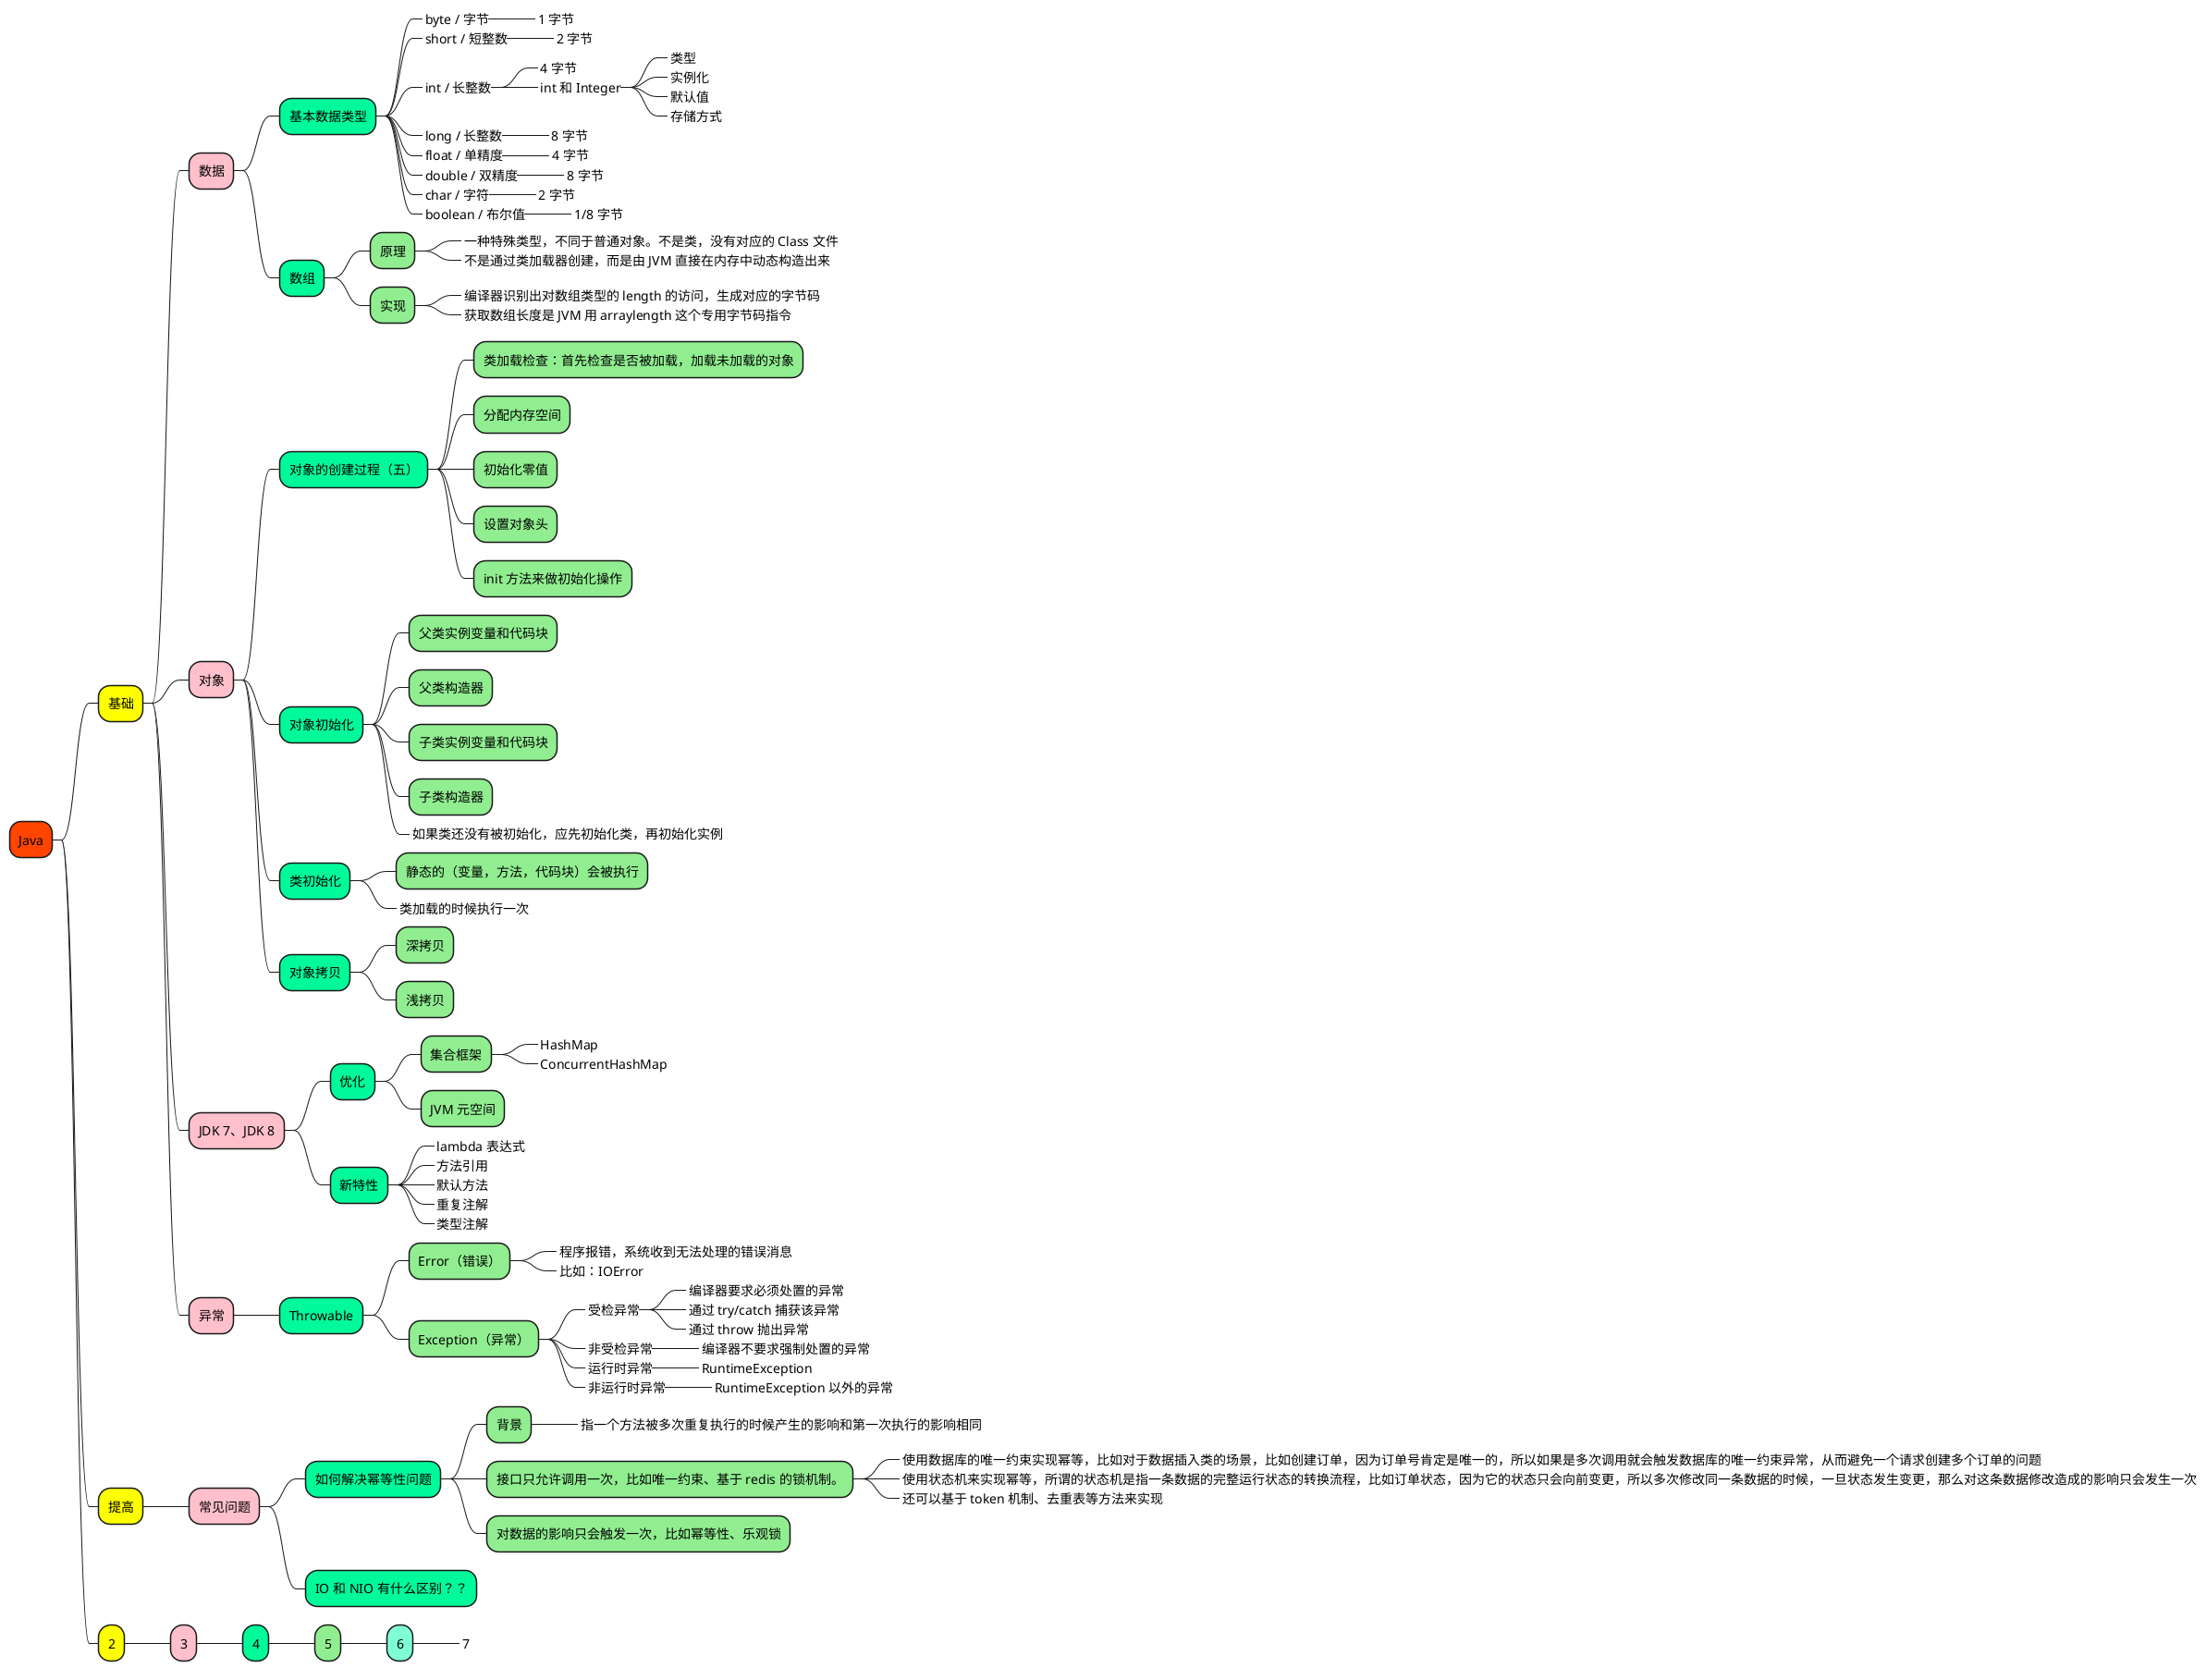 @startmindmap

+[#OrangeRed] Java

++[#yellow] 基础

+++[#Pink] 数据

++++[#MediumSpringGreen] 基本数据类型

+++++[#LightGreen]_ byte / 字节
++++++_ 1 字节
+++++[#LightGreen]_ short / 短整数
++++++_ 2 字节
+++++[#LightGreen]_ int / 长整数
++++++_ 4 字节
++++++[#LightGreen]_ int 和 Integer
+++++++_ 类型
+++++++_ 实例化
+++++++_ 默认值
+++++++_ 存储方式
+++++[#LightGreen]_ long / 长整数
++++++_ 8 字节
+++++[#LightGreen]_ float / 单精度
++++++_ 4 字节
+++++[#LightGreen]_ double / 双精度
++++++_ 8 字节
+++++[#LightGreen]_ char / 字符
++++++_ 2 字节
+++++[#LightGreen]_ boolean / 布尔值
++++++_ 1/8 字节

++++[#MediumSpringGreen] 数组

+++++[#LightGreen] 原理
++++++[#LightBlue]_ 一种特殊类型，不同于普通对象。不是类，没有对应的 Class 文件
++++++[#LightBlue]_ 不是通过类加载器创建，而是由 JVM 直接在内存中动态构造出来

+++++[#LightGreen] 实现
++++++[#LightBlue]_ 编译器识别出对数组类型的 length 的访问，生成对应的字节码
++++++[#LightBlue]_ 获取数组长度是 JVM 用 arraylength 这个专用字节码指令



+++[#Pink] 对象

++++[#MediumSpringGreen] 对象的创建过程（五）
+++++[#LightGreen] 类加载检查：首先检查是否被加载，加载未加载的对象
+++++[#LightGreen] 分配内存空间
+++++[#LightGreen] 初始化零值
+++++[#LightGreen] 设置对象头
+++++[#LightGreen] init 方法来做初始化操作

++++[#MediumSpringGreen] 对象初始化
+++++[#LightGreen] 父类实例变量和代码块
+++++[#LightGreen] 父类构造器
+++++[#LightGreen] 子类实例变量和代码块
+++++[#LightGreen] 子类构造器
+++++[#LightGreen]_ 如果类还没有被初始化，应先初始化类，再初始化实例

++++[#MediumSpringGreen] 类初始化
+++++[#LightGreen] 静态的（变量，方法，代码块）会被执行
+++++[#LightGreen]_ 类加载的时候执行一次

++++[#MediumSpringGreen] 对象拷贝
+++++[#LightGreen] 深拷贝
+++++[#LightGreen] 浅拷贝



+++[#Pink] JDK 7、JDK 8

++++[#MediumSpringGreen] 优化

+++++[#LightGreen] 集合框架
++++++[#Aquamarine]_ HashMap
++++++[#Aquamarine]_ ConcurrentHashMap
+++++[#LightGreen] JVM 元空间

++++[#MediumSpringGreen] 新特性

+++++[#LightGreen]_ lambda 表达式
+++++[#LightGreen]_ 方法引用
+++++[#LightGreen]_ 默认方法
+++++[#LightGreen]_ 重复注解
+++++[#LightGreen]_ 类型注解



+++[#Pink] 异常

++++[#MediumSpringGreen] Throwable
+++++[#LightGreen] Error（错误）
++++++[#Aquamarine]_ 程序报错，系统收到无法处理的错误消息
++++++[#Aquamarine]_ 比如：IOError
+++++[#LightGreen] Exception（异常）
++++++[#Aquamarine]_ 受检异常
+++++++[#Aquamarine]_ 编译器要求必须处置的异常
+++++++[#Aquamarine]_ 通过 try/catch 捕获该异常
+++++++[#Aquamarine]_ 通过 throw 抛出异常
++++++[#Aquamarine]_ 非受检异常
+++++++[#Aquamarine]_ 编译器不要求强制处置的异常
++++++[#Aquamarine]_ 运行时异常
+++++++[#Aquamarine]_ RuntimeException
++++++[#Aquamarine]_ 非运行时异常
+++++++[#Aquamarine]_ RuntimeException 以外的异常



++[#yellow] 提高

+++[#Pink] 常见问题

++++[#MediumSpringGreen] 如何解决幂等性问题
+++++[#LightGreen] 背景
++++++[#Aquamarine]_ 指一个方法被多次重复执行的时候产生的影响和第一次执行的影响相同
+++++[#LightGreen] 接口只允许调用一次，比如唯一约束、基于 redis 的锁机制。
++++++[#Aquamarine]_ 使用数据库的唯一约束实现幂等，比如对于数据插入类的场景，比如创建订单，因为订单号肯定是唯一的，所以如果是多次调用就会触发数据库的唯一约束异常，从而避免一个请求创建多个订单的问题
++++++[#Aquamarine]_ 使用状态机来实现幂等，所谓的状态机是指一条数据的完整运行状态的转换流程，比如订单状态，因为它的状态只会向前变更，所以多次修改同一条数据的时候，一旦状态发生变更，那么对这条数据修改造成的影响只会发生一次
++++++[#Aquamarine]_ 还可以基于 token 机制、去重表等方法来实现
+++++[#LightGreen] 对数据的影响只会触发一次，比如幂等性、乐观锁

++++[#MediumSpringGreen] IO 和 NIO 有什么区别？？




++[#yellow] 2

+++[#Pink] 3

++++[#MediumSpringGreen] 4
+++++[#LightGreen] 5
++++++[#Aquamarine] 6
+++++++[#Aquamarine]_ 7



'https://juejin.cn/post/6995088510134779912
'https://www.jianshu.com/p/562c4c883459
'https://www.jianshu.com/p/ecc6d3ac100d


@endmindmap